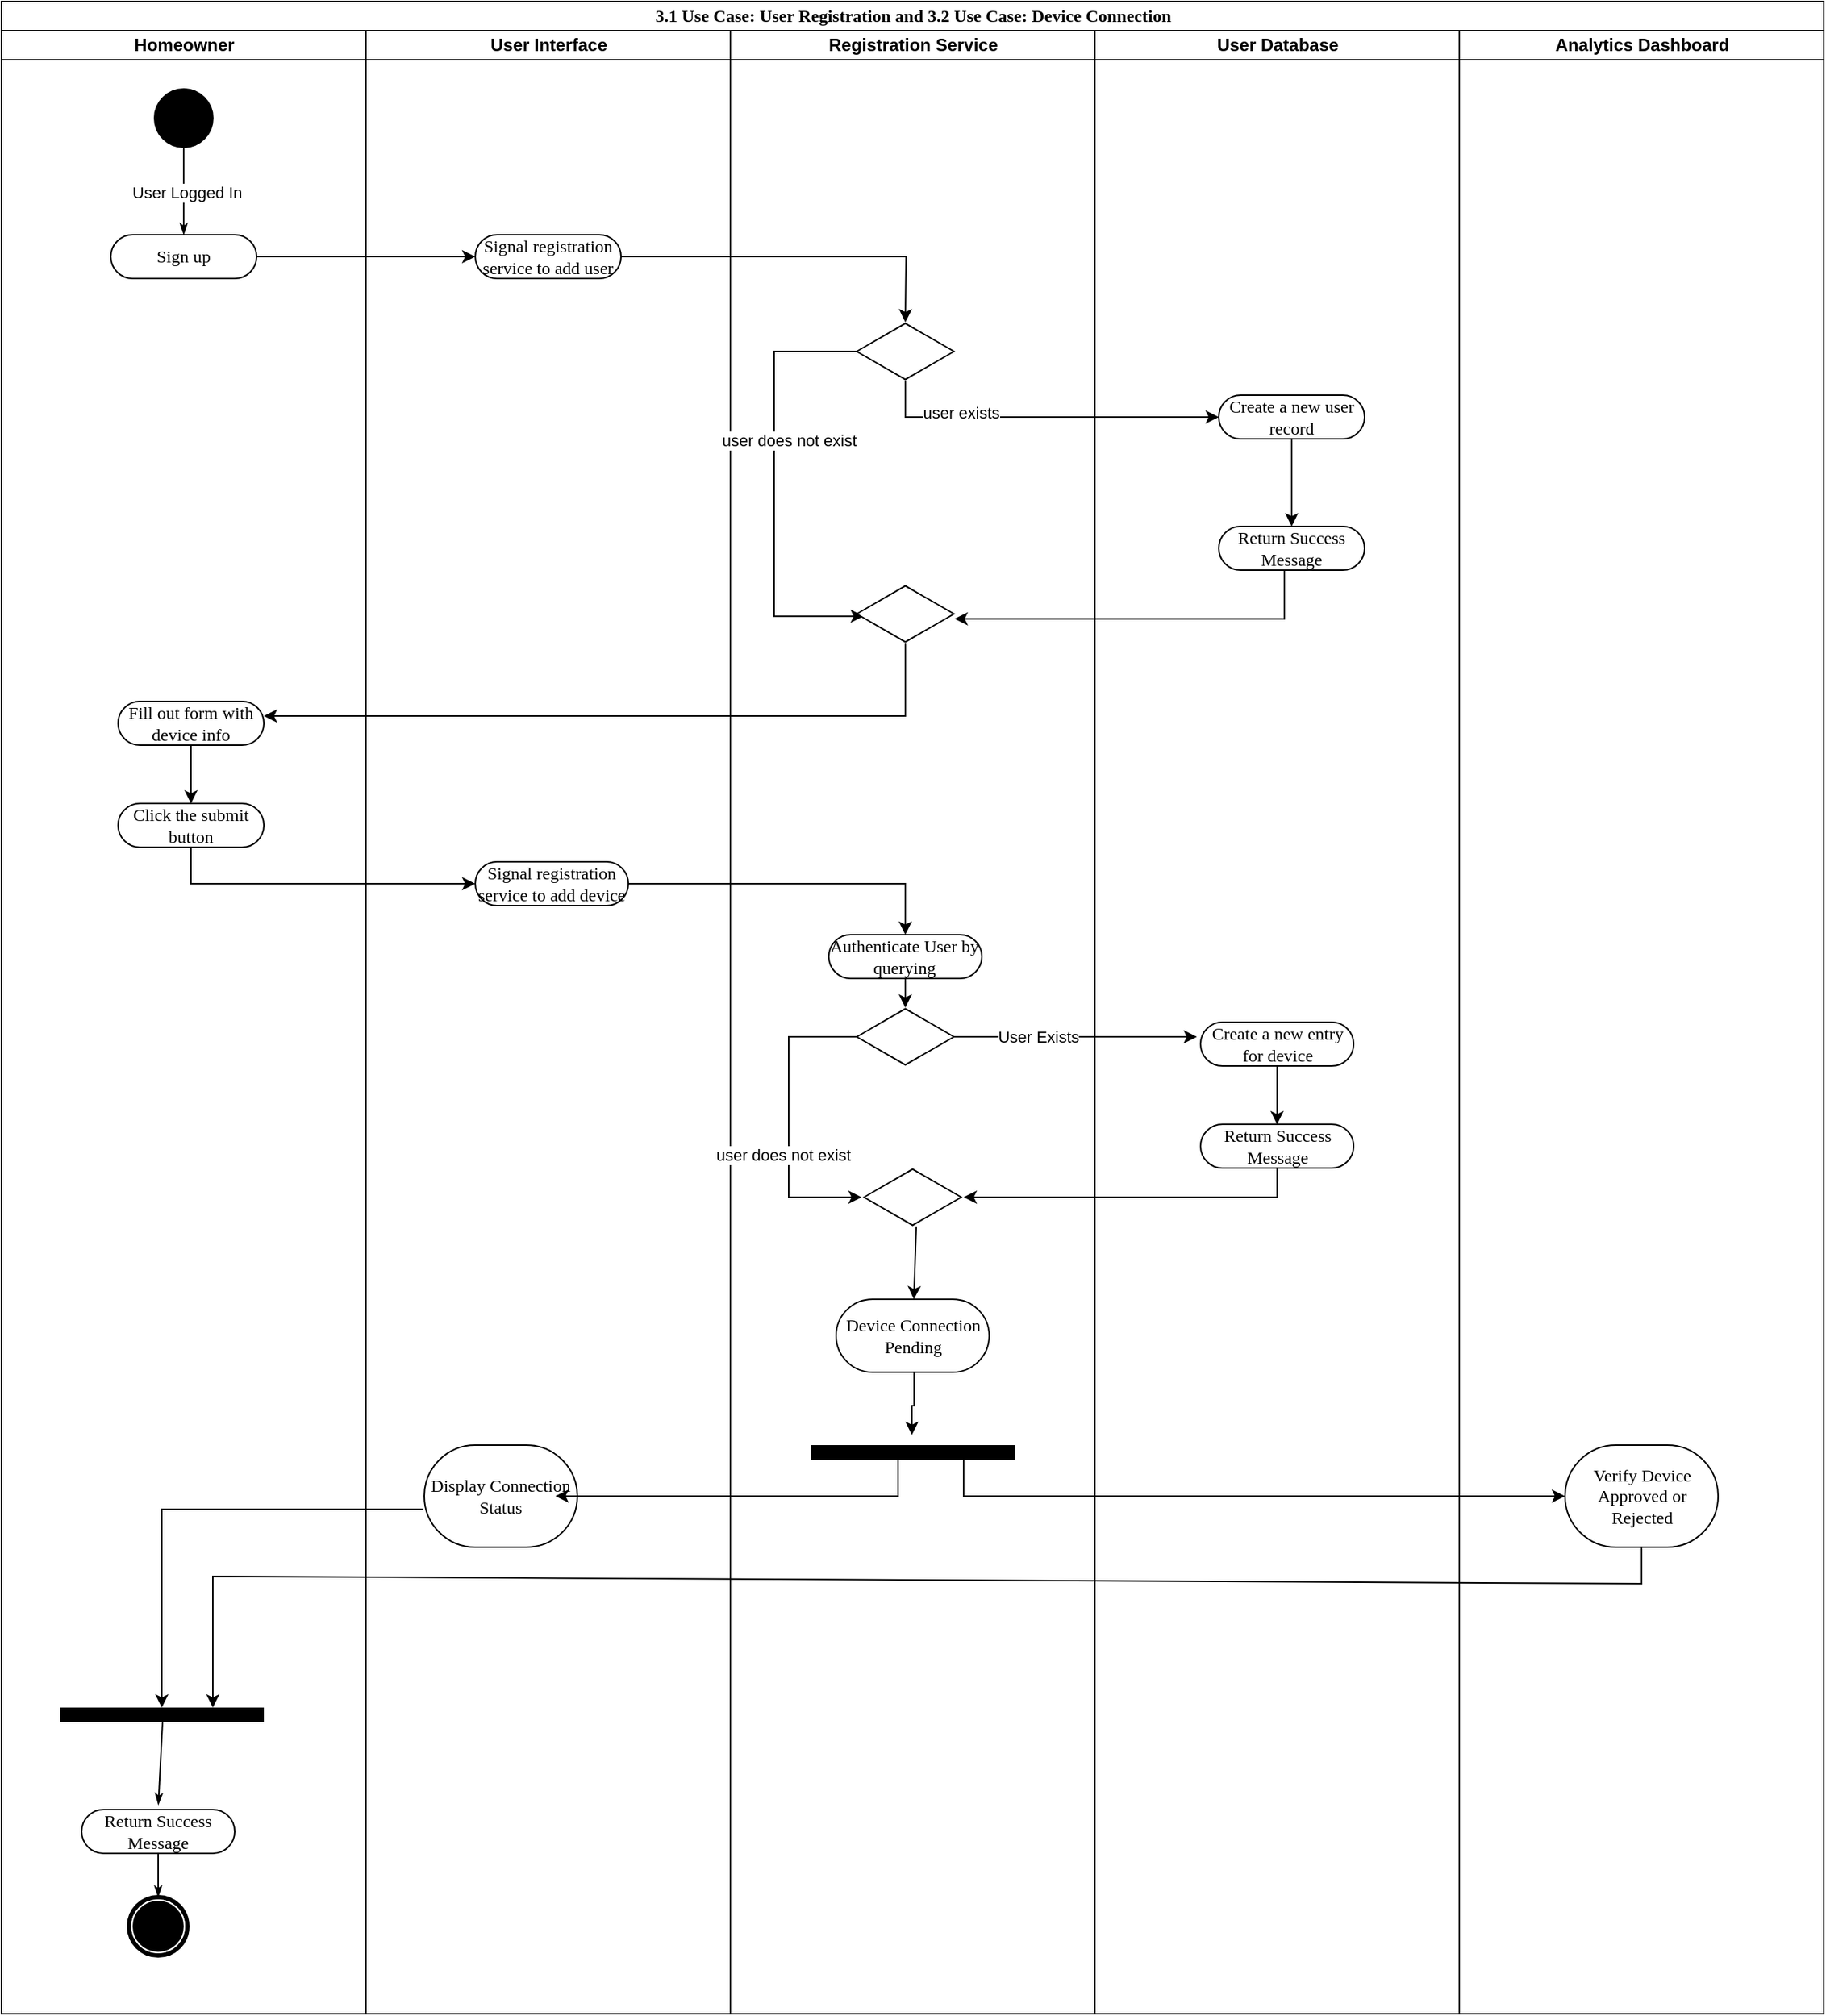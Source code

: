 <mxfile version="22.0.8" type="github">
  <diagram name="Page-1" id="0783ab3e-0a74-02c8-0abd-f7b4e66b4bec">
    <mxGraphModel dx="1170" dy="815" grid="1" gridSize="10" guides="1" tooltips="1" connect="1" arrows="1" fold="1" page="1" pageScale="1" pageWidth="850" pageHeight="1100" background="none" math="0" shadow="0">
      <root>
        <mxCell id="0" />
        <mxCell id="1" parent="0" />
        <mxCell id="1c1d494c118603dd-1" value="3.1 Use Case: User Registration and 3.2 Use Case: Device Connection" style="swimlane;html=1;childLayout=stackLayout;startSize=20;rounded=0;shadow=0;comic=0;labelBackgroundColor=none;strokeWidth=1;fontFamily=Verdana;fontSize=12;align=center;" parent="1" vertex="1">
          <mxGeometry x="40" y="20" width="1250" height="1380" as="geometry" />
        </mxCell>
        <mxCell id="1c1d494c118603dd-2" value="Homeowner" style="swimlane;html=1;startSize=20;" parent="1c1d494c118603dd-1" vertex="1">
          <mxGeometry y="20" width="250" height="1360" as="geometry" />
        </mxCell>
        <mxCell id="60571a20871a0731-4" value="" style="ellipse;whiteSpace=wrap;html=1;rounded=0;shadow=0;comic=0;labelBackgroundColor=none;strokeWidth=1;fillColor=#000000;fontFamily=Verdana;fontSize=12;align=center;" parent="1c1d494c118603dd-2" vertex="1">
          <mxGeometry x="105" y="40" width="40" height="40" as="geometry" />
        </mxCell>
        <mxCell id="Mcc5gPNpuRrfqJERpfyI-61" value="Sign up" style="rounded=1;whiteSpace=wrap;html=1;shadow=0;comic=0;labelBackgroundColor=none;strokeWidth=1;fontFamily=Verdana;fontSize=12;align=center;arcSize=50;" parent="1c1d494c118603dd-2" vertex="1">
          <mxGeometry x="75" y="140" width="100" height="30" as="geometry" />
        </mxCell>
        <mxCell id="Mcc5gPNpuRrfqJERpfyI-84" style="edgeStyle=orthogonalEdgeStyle;rounded=0;orthogonalLoop=1;jettySize=auto;html=1;" parent="1c1d494c118603dd-2" source="Mcc5gPNpuRrfqJERpfyI-83" edge="1">
          <mxGeometry relative="1" as="geometry">
            <mxPoint x="130" y="530" as="targetPoint" />
          </mxGeometry>
        </mxCell>
        <mxCell id="Mcc5gPNpuRrfqJERpfyI-83" value="Fill out form with device info" style="rounded=1;whiteSpace=wrap;html=1;shadow=0;comic=0;labelBackgroundColor=none;strokeWidth=1;fontFamily=Verdana;fontSize=12;align=center;arcSize=50;" parent="1c1d494c118603dd-2" vertex="1">
          <mxGeometry x="80" y="460" width="100" height="30" as="geometry" />
        </mxCell>
        <mxCell id="Mcc5gPNpuRrfqJERpfyI-85" value="Click the submit button" style="rounded=1;whiteSpace=wrap;html=1;shadow=0;comic=0;labelBackgroundColor=none;strokeWidth=1;fontFamily=Verdana;fontSize=12;align=center;arcSize=50;" parent="1c1d494c118603dd-2" vertex="1">
          <mxGeometry x="80" y="530" width="100" height="30" as="geometry" />
        </mxCell>
        <mxCell id="Mcc5gPNpuRrfqJERpfyI-91" value="Return Success Message" style="rounded=1;whiteSpace=wrap;html=1;shadow=0;comic=0;labelBackgroundColor=none;strokeWidth=1;fontFamily=Verdana;fontSize=12;align=center;arcSize=50;" parent="1c1d494c118603dd-2" vertex="1">
          <mxGeometry x="55" y="1220" width="105" height="30" as="geometry" />
        </mxCell>
        <mxCell id="60571a20871a0731-5" value="" style="shape=mxgraph.bpmn.shape;html=1;verticalLabelPosition=bottom;labelBackgroundColor=#ffffff;verticalAlign=top;perimeter=ellipsePerimeter;outline=end;symbol=terminate;rounded=0;shadow=0;comic=0;strokeWidth=1;fontFamily=Verdana;fontSize=12;align=center;" parent="1c1d494c118603dd-2" vertex="1">
          <mxGeometry x="87.5" y="1280" width="40" height="40" as="geometry" />
        </mxCell>
        <mxCell id="1c1d494c118603dd-45" style="edgeStyle=none;rounded=0;html=1;labelBackgroundColor=none;startArrow=none;startFill=0;startSize=5;endArrow=classicThin;endFill=1;endSize=5;jettySize=auto;orthogonalLoop=1;strokeWidth=1;fontFamily=Verdana;fontSize=12;exitX=0.5;exitY=1;exitDx=0;exitDy=0;" parent="1c1d494c118603dd-2" source="Mcc5gPNpuRrfqJERpfyI-91" target="60571a20871a0731-5" edge="1">
          <mxGeometry relative="1" as="geometry">
            <mxPoint x="607.5" y="1200" as="sourcePoint" />
          </mxGeometry>
        </mxCell>
        <mxCell id="YaYF0VKSxUB62ZMPa9fH-25" value="" style="line;strokeWidth=10;fillColor=none;align=left;verticalAlign=middle;spacingTop=-1;spacingLeft=3;spacingRight=3;rotatable=0;labelPosition=right;points=[];portConstraint=eastwest;strokeColor=inherit;" vertex="1" parent="1c1d494c118603dd-2">
          <mxGeometry x="40" y="1150" width="140" height="10" as="geometry" />
        </mxCell>
        <mxCell id="YaYF0VKSxUB62ZMPa9fH-26" style="edgeStyle=none;rounded=0;html=1;labelBackgroundColor=none;startArrow=none;startFill=0;startSize=5;endArrow=classicThin;endFill=1;endSize=5;jettySize=auto;orthogonalLoop=1;strokeWidth=1;fontFamily=Verdana;fontSize=12;entryX=0.663;entryY=-0.111;entryDx=0;entryDy=0;entryPerimeter=0;" edge="1" parent="1c1d494c118603dd-2">
          <mxGeometry relative="1" as="geometry">
            <mxPoint x="110.5" y="1160" as="sourcePoint" />
            <mxPoint x="107.615" y="1216.67" as="targetPoint" />
          </mxGeometry>
        </mxCell>
        <mxCell id="YaYF0VKSxUB62ZMPa9fH-29" value="" style="endArrow=classic;html=1;rounded=0;exitX=0.5;exitY=1;exitDx=0;exitDy=0;" edge="1" parent="1c1d494c118603dd-2" source="YaYF0VKSxUB62ZMPa9fH-21">
          <mxGeometry width="50" height="50" relative="1" as="geometry">
            <mxPoint x="1170" y="1040" as="sourcePoint" />
            <mxPoint x="145" y="1150" as="targetPoint" />
            <Array as="points">
              <mxPoint x="1125" y="1065" />
              <mxPoint x="145" y="1060" />
            </Array>
          </mxGeometry>
        </mxCell>
        <mxCell id="1c1d494c118603dd-3" value="User Interface" style="swimlane;html=1;startSize=20;" parent="1c1d494c118603dd-1" vertex="1">
          <mxGeometry x="250" y="20" width="250" height="1360" as="geometry">
            <mxRectangle x="250" y="20" width="40" height="970" as="alternateBounds" />
          </mxGeometry>
        </mxCell>
        <mxCell id="60571a20871a0731-8" value="Signal registration service to add user" style="rounded=1;whiteSpace=wrap;html=1;shadow=0;comic=0;labelBackgroundColor=none;strokeWidth=1;fontFamily=Verdana;fontSize=12;align=center;arcSize=50;" parent="1c1d494c118603dd-3" vertex="1">
          <mxGeometry x="75" y="140" width="100" height="30" as="geometry" />
        </mxCell>
        <mxCell id="Mcc5gPNpuRrfqJERpfyI-86" value="Signal registration service to add device" style="rounded=1;whiteSpace=wrap;html=1;shadow=0;comic=0;labelBackgroundColor=none;strokeWidth=1;fontFamily=Verdana;fontSize=12;align=center;arcSize=50;" parent="1c1d494c118603dd-3" vertex="1">
          <mxGeometry x="75" y="570" width="105" height="30" as="geometry" />
        </mxCell>
        <mxCell id="YaYF0VKSxUB62ZMPa9fH-24" value="Display Connection Status" style="rounded=1;whiteSpace=wrap;html=1;shadow=0;comic=0;labelBackgroundColor=none;strokeWidth=1;fontFamily=Verdana;fontSize=12;align=center;arcSize=50;" vertex="1" parent="1c1d494c118603dd-3">
          <mxGeometry x="40" y="970" width="105" height="70" as="geometry" />
        </mxCell>
        <mxCell id="1c1d494c118603dd-4" value="Registration Service" style="swimlane;html=1;startSize=20;" parent="1c1d494c118603dd-1" vertex="1">
          <mxGeometry x="500" y="20" width="250" height="1360" as="geometry" />
        </mxCell>
        <mxCell id="Mcc5gPNpuRrfqJERpfyI-77" style="edgeStyle=orthogonalEdgeStyle;rounded=0;orthogonalLoop=1;jettySize=auto;html=1;entryX=0.073;entryY=0.539;entryDx=0;entryDy=0;entryPerimeter=0;" parent="1c1d494c118603dd-4" source="Mcc5gPNpuRrfqJERpfyI-74" target="Mcc5gPNpuRrfqJERpfyI-78" edge="1">
          <mxGeometry relative="1" as="geometry">
            <mxPoint x="30" y="400" as="targetPoint" />
            <Array as="points">
              <mxPoint x="30" y="220" />
              <mxPoint x="30" y="402" />
            </Array>
          </mxGeometry>
        </mxCell>
        <mxCell id="Mcc5gPNpuRrfqJERpfyI-103" value="user does not exist" style="edgeLabel;html=1;align=center;verticalAlign=middle;resizable=0;points=[];" parent="Mcc5gPNpuRrfqJERpfyI-77" vertex="1" connectable="0">
          <mxGeometry x="-0.23" y="-4" relative="1" as="geometry">
            <mxPoint x="14" y="2" as="offset" />
          </mxGeometry>
        </mxCell>
        <mxCell id="Mcc5gPNpuRrfqJERpfyI-74" value="" style="html=1;whiteSpace=wrap;aspect=fixed;shape=isoRectangle;" parent="1c1d494c118603dd-4" vertex="1">
          <mxGeometry x="86.66" y="200" width="66.67" height="40" as="geometry" />
        </mxCell>
        <mxCell id="Mcc5gPNpuRrfqJERpfyI-82" style="edgeStyle=orthogonalEdgeStyle;rounded=0;orthogonalLoop=1;jettySize=auto;html=1;" parent="1c1d494c118603dd-4" source="Mcc5gPNpuRrfqJERpfyI-78" edge="1">
          <mxGeometry relative="1" as="geometry">
            <mxPoint x="-320" y="470" as="targetPoint" />
            <Array as="points">
              <mxPoint x="120" y="470" />
              <mxPoint x="-319" y="470" />
            </Array>
          </mxGeometry>
        </mxCell>
        <mxCell id="Mcc5gPNpuRrfqJERpfyI-78" value="" style="html=1;whiteSpace=wrap;aspect=fixed;shape=isoRectangle;" parent="1c1d494c118603dd-4" vertex="1">
          <mxGeometry x="86.67" y="380" width="66.67" height="40" as="geometry" />
        </mxCell>
        <mxCell id="Mcc5gPNpuRrfqJERpfyI-96" style="edgeStyle=orthogonalEdgeStyle;rounded=0;orthogonalLoop=1;jettySize=auto;html=1;" parent="1c1d494c118603dd-4" source="Mcc5gPNpuRrfqJERpfyI-88" target="Mcc5gPNpuRrfqJERpfyI-93" edge="1">
          <mxGeometry relative="1" as="geometry" />
        </mxCell>
        <mxCell id="Mcc5gPNpuRrfqJERpfyI-88" value="Authenticate User by querying" style="rounded=1;whiteSpace=wrap;html=1;shadow=0;comic=0;labelBackgroundColor=none;strokeWidth=1;fontFamily=Verdana;fontSize=12;align=center;arcSize=50;" parent="1c1d494c118603dd-4" vertex="1">
          <mxGeometry x="67.49" y="620" width="105" height="30" as="geometry" />
        </mxCell>
        <mxCell id="Mcc5gPNpuRrfqJERpfyI-97" style="edgeStyle=orthogonalEdgeStyle;rounded=0;orthogonalLoop=1;jettySize=auto;html=1;" parent="1c1d494c118603dd-4" source="Mcc5gPNpuRrfqJERpfyI-93" edge="1">
          <mxGeometry relative="1" as="geometry">
            <mxPoint x="320" y="690" as="targetPoint" />
          </mxGeometry>
        </mxCell>
        <mxCell id="Mcc5gPNpuRrfqJERpfyI-104" value="User Exists" style="edgeLabel;html=1;align=center;verticalAlign=middle;resizable=0;points=[];" parent="Mcc5gPNpuRrfqJERpfyI-97" vertex="1" connectable="0">
          <mxGeometry x="-0.31" relative="1" as="geometry">
            <mxPoint as="offset" />
          </mxGeometry>
        </mxCell>
        <mxCell id="Mcc5gPNpuRrfqJERpfyI-100" style="edgeStyle=orthogonalEdgeStyle;rounded=0;orthogonalLoop=1;jettySize=auto;html=1;" parent="1c1d494c118603dd-4" source="Mcc5gPNpuRrfqJERpfyI-93" edge="1">
          <mxGeometry relative="1" as="geometry">
            <mxPoint x="90" y="800" as="targetPoint" />
            <Array as="points">
              <mxPoint x="40" y="690" />
              <mxPoint x="40" y="800" />
            </Array>
          </mxGeometry>
        </mxCell>
        <mxCell id="Mcc5gPNpuRrfqJERpfyI-105" value="user does not exist" style="edgeLabel;html=1;align=center;verticalAlign=middle;resizable=0;points=[];" parent="Mcc5gPNpuRrfqJERpfyI-100" vertex="1" connectable="0">
          <mxGeometry x="0.236" y="-4" relative="1" as="geometry">
            <mxPoint as="offset" />
          </mxGeometry>
        </mxCell>
        <mxCell id="Mcc5gPNpuRrfqJERpfyI-93" value="" style="html=1;whiteSpace=wrap;aspect=fixed;shape=isoRectangle;" parent="1c1d494c118603dd-4" vertex="1">
          <mxGeometry x="86.67" y="670" width="66.67" height="40" as="geometry" />
        </mxCell>
        <mxCell id="Mcc5gPNpuRrfqJERpfyI-94" value="" style="html=1;whiteSpace=wrap;aspect=fixed;shape=isoRectangle;" parent="1c1d494c118603dd-4" vertex="1">
          <mxGeometry x="91.66" y="780" width="66.67" height="40" as="geometry" />
        </mxCell>
        <mxCell id="YaYF0VKSxUB62ZMPa9fH-10" value="Device Connection Pending" style="rounded=1;whiteSpace=wrap;html=1;shadow=0;comic=0;labelBackgroundColor=none;strokeWidth=1;fontFamily=Verdana;fontSize=12;align=center;arcSize=50;" vertex="1" parent="1c1d494c118603dd-4">
          <mxGeometry x="72.5" y="870" width="105" height="50" as="geometry" />
        </mxCell>
        <mxCell id="YaYF0VKSxUB62ZMPa9fH-12" value="" style="endArrow=classic;html=1;rounded=0;" edge="1" parent="1c1d494c118603dd-4" target="YaYF0VKSxUB62ZMPa9fH-10">
          <mxGeometry width="50" height="50" relative="1" as="geometry">
            <mxPoint x="127.5" y="820" as="sourcePoint" />
            <mxPoint x="125.833" y="870" as="targetPoint" />
          </mxGeometry>
        </mxCell>
        <mxCell id="YaYF0VKSxUB62ZMPa9fH-16" value="" style="line;strokeWidth=10;fillColor=none;align=left;verticalAlign=middle;spacingTop=-1;spacingLeft=3;spacingRight=3;rotatable=0;labelPosition=right;points=[];portConstraint=eastwest;strokeColor=inherit;" vertex="1" parent="1c1d494c118603dd-4">
          <mxGeometry x="55" y="970" width="140" height="10" as="geometry" />
        </mxCell>
        <mxCell id="YaYF0VKSxUB62ZMPa9fH-17" style="edgeStyle=orthogonalEdgeStyle;rounded=0;orthogonalLoop=1;jettySize=auto;html=1;entryX=0.5;entryY=0;entryDx=0;entryDy=0;" edge="1" parent="1c1d494c118603dd-4" source="YaYF0VKSxUB62ZMPa9fH-10">
          <mxGeometry relative="1" as="geometry">
            <mxPoint x="124.5" y="923" as="sourcePoint" />
            <mxPoint x="124.5" y="963" as="targetPoint" />
            <Array as="points">
              <mxPoint x="126" y="943" />
              <mxPoint x="125" y="943" />
            </Array>
          </mxGeometry>
        </mxCell>
        <mxCell id="YaYF0VKSxUB62ZMPa9fH-22" value="" style="endArrow=classic;html=1;rounded=0;entryX=0;entryY=0.5;entryDx=0;entryDy=0;" edge="1" parent="1c1d494c118603dd-4" target="YaYF0VKSxUB62ZMPa9fH-21">
          <mxGeometry width="50" height="50" relative="1" as="geometry">
            <mxPoint x="160" y="980" as="sourcePoint" />
            <mxPoint x="200" y="990" as="targetPoint" />
            <Array as="points">
              <mxPoint x="160" y="1005" />
            </Array>
          </mxGeometry>
        </mxCell>
        <mxCell id="YaYF0VKSxUB62ZMPa9fH-23" value="" style="endArrow=classic;html=1;rounded=0;" edge="1" parent="1c1d494c118603dd-4">
          <mxGeometry width="50" height="50" relative="1" as="geometry">
            <mxPoint x="115" y="980" as="sourcePoint" />
            <mxPoint x="-120" y="1005" as="targetPoint" />
            <Array as="points">
              <mxPoint x="115" y="1005" />
            </Array>
          </mxGeometry>
        </mxCell>
        <mxCell id="1c1d494c118603dd-27" style="edgeStyle=orthogonalEdgeStyle;rounded=0;html=1;labelBackgroundColor=none;startArrow=none;startFill=0;startSize=5;endArrow=classicThin;endFill=1;endSize=5;jettySize=auto;orthogonalLoop=1;strokeWidth=1;fontFamily=Verdana;fontSize=12" parent="1c1d494c118603dd-1" source="60571a20871a0731-4" edge="1">
          <mxGeometry relative="1" as="geometry">
            <mxPoint x="125" y="160" as="targetPoint" />
          </mxGeometry>
        </mxCell>
        <mxCell id="Mcc5gPNpuRrfqJERpfyI-60" value="User Logged In" style="edgeLabel;html=1;align=center;verticalAlign=middle;resizable=0;points=[];" parent="1c1d494c118603dd-27" vertex="1" connectable="0">
          <mxGeometry x="0.029" y="1" relative="1" as="geometry">
            <mxPoint as="offset" />
          </mxGeometry>
        </mxCell>
        <mxCell id="Mcc5gPNpuRrfqJERpfyI-62" style="edgeStyle=orthogonalEdgeStyle;rounded=0;orthogonalLoop=1;jettySize=auto;html=1;entryX=0;entryY=0.5;entryDx=0;entryDy=0;" parent="1c1d494c118603dd-1" source="Mcc5gPNpuRrfqJERpfyI-61" target="60571a20871a0731-8" edge="1">
          <mxGeometry relative="1" as="geometry" />
        </mxCell>
        <mxCell id="Mcc5gPNpuRrfqJERpfyI-65" style="edgeStyle=orthogonalEdgeStyle;rounded=0;orthogonalLoop=1;jettySize=auto;html=1;" parent="1c1d494c118603dd-1" source="60571a20871a0731-8" edge="1">
          <mxGeometry relative="1" as="geometry">
            <mxPoint x="620" y="220" as="targetPoint" />
          </mxGeometry>
        </mxCell>
        <mxCell id="Mcc5gPNpuRrfqJERpfyI-87" style="edgeStyle=orthogonalEdgeStyle;rounded=0;orthogonalLoop=1;jettySize=auto;html=1;entryX=0;entryY=0.5;entryDx=0;entryDy=0;" parent="1c1d494c118603dd-1" source="Mcc5gPNpuRrfqJERpfyI-85" target="Mcc5gPNpuRrfqJERpfyI-86" edge="1">
          <mxGeometry relative="1" as="geometry">
            <mxPoint x="130" y="620" as="targetPoint" />
            <Array as="points">
              <mxPoint x="130" y="605" />
            </Array>
          </mxGeometry>
        </mxCell>
        <mxCell id="Mcc5gPNpuRrfqJERpfyI-95" style="edgeStyle=orthogonalEdgeStyle;rounded=0;orthogonalLoop=1;jettySize=auto;html=1;entryX=0.5;entryY=0;entryDx=0;entryDy=0;" parent="1c1d494c118603dd-1" source="Mcc5gPNpuRrfqJERpfyI-86" target="Mcc5gPNpuRrfqJERpfyI-88" edge="1">
          <mxGeometry relative="1" as="geometry">
            <mxPoint x="620" y="605" as="targetPoint" />
          </mxGeometry>
        </mxCell>
        <mxCell id="YaYF0VKSxUB62ZMPa9fH-28" value="" style="endArrow=classic;html=1;rounded=0;exitX=-0.006;exitY=0.629;exitDx=0;exitDy=0;exitPerimeter=0;" edge="1" parent="1c1d494c118603dd-1" source="YaYF0VKSxUB62ZMPa9fH-24" target="YaYF0VKSxUB62ZMPa9fH-25">
          <mxGeometry width="50" height="50" relative="1" as="geometry">
            <mxPoint x="235" y="1010" as="sourcePoint" />
            <mxPoint y="1035" as="targetPoint" />
            <Array as="points">
              <mxPoint x="110" y="1034" />
            </Array>
          </mxGeometry>
        </mxCell>
        <mxCell id="Mcc5gPNpuRrfqJERpfyI-30" value="User Database" style="swimlane;html=1;startSize=20;" parent="1" vertex="1">
          <mxGeometry x="790" y="40" width="250" height="1360" as="geometry" />
        </mxCell>
        <mxCell id="Mcc5gPNpuRrfqJERpfyI-80" style="edgeStyle=orthogonalEdgeStyle;rounded=0;orthogonalLoop=1;jettySize=auto;html=1;" parent="Mcc5gPNpuRrfqJERpfyI-30" source="Mcc5gPNpuRrfqJERpfyI-71" edge="1">
          <mxGeometry relative="1" as="geometry">
            <mxPoint x="135" y="340" as="targetPoint" />
          </mxGeometry>
        </mxCell>
        <mxCell id="Mcc5gPNpuRrfqJERpfyI-71" value="Create a new user record" style="rounded=1;whiteSpace=wrap;html=1;shadow=0;comic=0;labelBackgroundColor=none;strokeWidth=1;fontFamily=Verdana;fontSize=12;align=center;arcSize=50;" parent="Mcc5gPNpuRrfqJERpfyI-30" vertex="1">
          <mxGeometry x="85" y="250" width="100" height="30" as="geometry" />
        </mxCell>
        <mxCell id="Mcc5gPNpuRrfqJERpfyI-79" value="Return Success Message" style="rounded=1;whiteSpace=wrap;html=1;shadow=0;comic=0;labelBackgroundColor=none;strokeWidth=1;fontFamily=Verdana;fontSize=12;align=center;arcSize=50;" parent="Mcc5gPNpuRrfqJERpfyI-30" vertex="1">
          <mxGeometry x="85" y="340" width="100" height="30" as="geometry" />
        </mxCell>
        <mxCell id="Mcc5gPNpuRrfqJERpfyI-98" style="edgeStyle=orthogonalEdgeStyle;rounded=0;orthogonalLoop=1;jettySize=auto;html=1;entryX=0.5;entryY=0;entryDx=0;entryDy=0;" parent="Mcc5gPNpuRrfqJERpfyI-30" source="Mcc5gPNpuRrfqJERpfyI-89" target="Mcc5gPNpuRrfqJERpfyI-90" edge="1">
          <mxGeometry relative="1" as="geometry" />
        </mxCell>
        <mxCell id="Mcc5gPNpuRrfqJERpfyI-89" value="Create a new entry for device" style="rounded=1;whiteSpace=wrap;html=1;shadow=0;comic=0;labelBackgroundColor=none;strokeWidth=1;fontFamily=Verdana;fontSize=12;align=center;arcSize=50;" parent="Mcc5gPNpuRrfqJERpfyI-30" vertex="1">
          <mxGeometry x="72.5" y="680" width="105" height="30" as="geometry" />
        </mxCell>
        <mxCell id="Mcc5gPNpuRrfqJERpfyI-99" style="edgeStyle=orthogonalEdgeStyle;rounded=0;orthogonalLoop=1;jettySize=auto;html=1;" parent="Mcc5gPNpuRrfqJERpfyI-30" source="Mcc5gPNpuRrfqJERpfyI-90" edge="1">
          <mxGeometry relative="1" as="geometry">
            <mxPoint x="-90" y="800" as="targetPoint" />
            <Array as="points">
              <mxPoint x="125" y="800" />
            </Array>
          </mxGeometry>
        </mxCell>
        <mxCell id="Mcc5gPNpuRrfqJERpfyI-90" value="Return Success Message" style="rounded=1;whiteSpace=wrap;html=1;shadow=0;comic=0;labelBackgroundColor=none;strokeWidth=1;fontFamily=Verdana;fontSize=12;align=center;arcSize=50;" parent="Mcc5gPNpuRrfqJERpfyI-30" vertex="1">
          <mxGeometry x="72.5" y="750" width="105" height="30" as="geometry" />
        </mxCell>
        <mxCell id="Mcc5gPNpuRrfqJERpfyI-76" style="edgeStyle=orthogonalEdgeStyle;rounded=0;orthogonalLoop=1;jettySize=auto;html=1;entryX=0;entryY=0.5;entryDx=0;entryDy=0;" parent="1" source="Mcc5gPNpuRrfqJERpfyI-74" target="Mcc5gPNpuRrfqJERpfyI-71" edge="1">
          <mxGeometry relative="1" as="geometry">
            <mxPoint x="659.995" y="320" as="targetPoint" />
            <Array as="points">
              <mxPoint x="660" y="305" />
            </Array>
          </mxGeometry>
        </mxCell>
        <mxCell id="Mcc5gPNpuRrfqJERpfyI-102" value="user exists" style="edgeLabel;html=1;align=center;verticalAlign=middle;resizable=0;points=[];" parent="Mcc5gPNpuRrfqJERpfyI-76" vertex="1" connectable="0">
          <mxGeometry x="-0.475" y="3" relative="1" as="geometry">
            <mxPoint as="offset" />
          </mxGeometry>
        </mxCell>
        <mxCell id="Mcc5gPNpuRrfqJERpfyI-81" style="edgeStyle=orthogonalEdgeStyle;rounded=0;orthogonalLoop=1;jettySize=auto;html=1;entryX=1.007;entryY=0.584;entryDx=0;entryDy=0;entryPerimeter=0;" parent="1" source="Mcc5gPNpuRrfqJERpfyI-79" target="Mcc5gPNpuRrfqJERpfyI-78" edge="1">
          <mxGeometry relative="1" as="geometry">
            <mxPoint x="925" y="450" as="targetPoint" />
            <Array as="points">
              <mxPoint x="920" y="443" />
            </Array>
          </mxGeometry>
        </mxCell>
        <mxCell id="YaYF0VKSxUB62ZMPa9fH-2" value="Analytics Dashboard" style="swimlane;html=1;startSize=20;" vertex="1" parent="1">
          <mxGeometry x="1040" y="40" width="250" height="1360" as="geometry" />
        </mxCell>
        <mxCell id="YaYF0VKSxUB62ZMPa9fH-21" value="Verify Device Approved or Rejected" style="rounded=1;whiteSpace=wrap;html=1;shadow=0;comic=0;labelBackgroundColor=none;strokeWidth=1;fontFamily=Verdana;fontSize=12;align=center;arcSize=50;" vertex="1" parent="YaYF0VKSxUB62ZMPa9fH-2">
          <mxGeometry x="72.5" y="970" width="105" height="70" as="geometry" />
        </mxCell>
      </root>
    </mxGraphModel>
  </diagram>
</mxfile>
